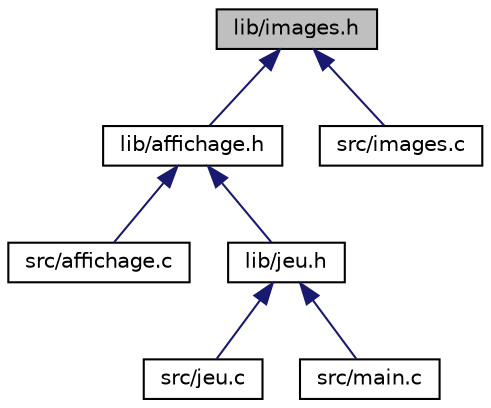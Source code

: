 digraph "lib/images.h"
{
 // LATEX_PDF_SIZE
  edge [fontname="Helvetica",fontsize="10",labelfontname="Helvetica",labelfontsize="10"];
  node [fontname="Helvetica",fontsize="10",shape=record];
  Node1 [label="lib/images.h",height=0.2,width=0.4,color="black", fillcolor="grey75", style="filled", fontcolor="black",tooltip="header des images"];
  Node1 -> Node2 [dir="back",color="midnightblue",fontsize="10",style="solid",fontname="Helvetica"];
  Node2 [label="lib/affichage.h",height=0.2,width=0.4,color="black", fillcolor="white", style="filled",URL="$affichage_8h.html",tooltip="header des affichages"];
  Node2 -> Node3 [dir="back",color="midnightblue",fontsize="10",style="solid",fontname="Helvetica"];
  Node3 [label="src/affichage.c",height=0.2,width=0.4,color="black", fillcolor="white", style="filled",URL="$affichage_8c.html",tooltip="affichage des différents états du jeu"];
  Node2 -> Node4 [dir="back",color="midnightblue",fontsize="10",style="solid",fontname="Helvetica"];
  Node4 [label="lib/jeu.h",height=0.2,width=0.4,color="black", fillcolor="white", style="filled",URL="$jeu_8h.html",tooltip="header du jeu"];
  Node4 -> Node5 [dir="back",color="midnightblue",fontsize="10",style="solid",fontname="Helvetica"];
  Node5 [label="src/jeu.c",height=0.2,width=0.4,color="black", fillcolor="white", style="filled",URL="$jeu_8c.html",tooltip="gestion du jeu"];
  Node4 -> Node6 [dir="back",color="midnightblue",fontsize="10",style="solid",fontname="Helvetica"];
  Node6 [label="src/main.c",height=0.2,width=0.4,color="black", fillcolor="white", style="filled",URL="$main_8c.html",tooltip="programme principal du jeu"];
  Node1 -> Node7 [dir="back",color="midnightblue",fontsize="10",style="solid",fontname="Helvetica"];
  Node7 [label="src/images.c",height=0.2,width=0.4,color="black", fillcolor="white", style="filled",URL="$images_8c.html",tooltip="gestion des images et de la police"];
}
